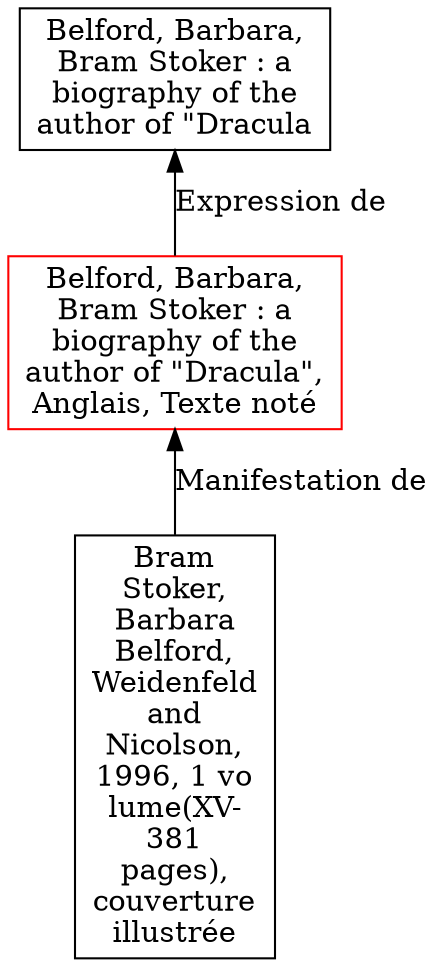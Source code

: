// Notice UMLRM0071
digraph UMLRM0071 {
	node [align=left shape=rect]
	size="20,20"
	rankdir=BT
	UMLRM0071 [label="Belford, Barbara,
Bram Stoker : a
biography of the
author of \"Dracula\",
Anglais, Texte noté" color=red]
	UMLRM0070 [label="Belford, Barbara,
Bram Stoker : a
biography of the
author of \"Dracula"]
	UMLRM0071 -> UMLRM0070 [label="Expression de"]
	UMLRM0072 [label="Bram
Stoker,
Barbara
Belford,
Weidenfeld
and
Nicolson,
1996, 1 vo
lume(XV-
381
pages),
couverture
illustrée"]
	UMLRM0072 -> UMLRM0071 [label="Manifestation de"]
}
